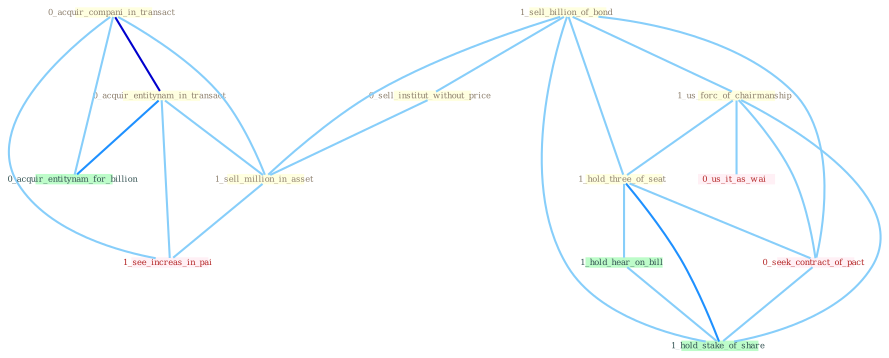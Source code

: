 Graph G{ 
    node
    [shape=polygon,style=filled,width=.5,height=.06,color="#BDFCC9",fixedsize=true,fontsize=4,
    fontcolor="#2f4f4f"];
    {node
    [color="#ffffe0", fontcolor="#8b7d6b"] "1_sell_billion_of_bond " "0_sell_institut_without_price " "0_acquir_compani_in_transact " "1_us_forc_of_chairmanship " "1_hold_three_of_seat " "0_acquir_entitynam_in_transact " "1_sell_million_in_asset "}
{node [color="#fff0f5", fontcolor="#b22222"] "0_seek_contract_of_pact " "0_us_it_as_wai " "1_see_increas_in_pai "}
edge [color="#B0E2FF"];

	"1_sell_billion_of_bond " -- "0_sell_institut_without_price " [w="1", color="#87cefa" ];
	"1_sell_billion_of_bond " -- "1_us_forc_of_chairmanship " [w="1", color="#87cefa" ];
	"1_sell_billion_of_bond " -- "1_hold_three_of_seat " [w="1", color="#87cefa" ];
	"1_sell_billion_of_bond " -- "1_sell_million_in_asset " [w="1", color="#87cefa" ];
	"1_sell_billion_of_bond " -- "0_seek_contract_of_pact " [w="1", color="#87cefa" ];
	"1_sell_billion_of_bond " -- "1_hold_stake_of_share " [w="1", color="#87cefa" ];
	"0_sell_institut_without_price " -- "1_sell_million_in_asset " [w="1", color="#87cefa" ];
	"0_acquir_compani_in_transact " -- "0_acquir_entitynam_in_transact " [w="3", color="#0000cd" , len=0.6];
	"0_acquir_compani_in_transact " -- "1_sell_million_in_asset " [w="1", color="#87cefa" ];
	"0_acquir_compani_in_transact " -- "0_acquir_entitynam_for_billion " [w="1", color="#87cefa" ];
	"0_acquir_compani_in_transact " -- "1_see_increas_in_pai " [w="1", color="#87cefa" ];
	"1_us_forc_of_chairmanship " -- "1_hold_three_of_seat " [w="1", color="#87cefa" ];
	"1_us_forc_of_chairmanship " -- "0_seek_contract_of_pact " [w="1", color="#87cefa" ];
	"1_us_forc_of_chairmanship " -- "0_us_it_as_wai " [w="1", color="#87cefa" ];
	"1_us_forc_of_chairmanship " -- "1_hold_stake_of_share " [w="1", color="#87cefa" ];
	"1_hold_three_of_seat " -- "0_seek_contract_of_pact " [w="1", color="#87cefa" ];
	"1_hold_three_of_seat " -- "1_hold_hear_on_bill " [w="1", color="#87cefa" ];
	"1_hold_three_of_seat " -- "1_hold_stake_of_share " [w="2", color="#1e90ff" , len=0.8];
	"0_acquir_entitynam_in_transact " -- "1_sell_million_in_asset " [w="1", color="#87cefa" ];
	"0_acquir_entitynam_in_transact " -- "0_acquir_entitynam_for_billion " [w="2", color="#1e90ff" , len=0.8];
	"0_acquir_entitynam_in_transact " -- "1_see_increas_in_pai " [w="1", color="#87cefa" ];
	"1_sell_million_in_asset " -- "1_see_increas_in_pai " [w="1", color="#87cefa" ];
	"0_seek_contract_of_pact " -- "1_hold_stake_of_share " [w="1", color="#87cefa" ];
	"1_hold_hear_on_bill " -- "1_hold_stake_of_share " [w="1", color="#87cefa" ];
}